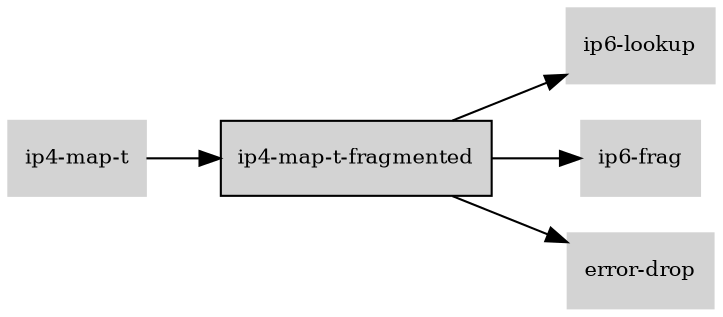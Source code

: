 digraph "ip4_map_t_fragmented_subgraph" {
  rankdir=LR;
  node [shape=box, style=filled, fontsize=10, color=lightgray, fontcolor=black, fillcolor=lightgray];
  "ip4-map-t-fragmented" [color=black, fontcolor=black, fillcolor=lightgray];
  edge [fontsize=8];
  "ip4-map-t-fragmented" -> "ip6-lookup";
  "ip4-map-t-fragmented" -> "ip6-frag";
  "ip4-map-t-fragmented" -> "error-drop";
  "ip4-map-t" -> "ip4-map-t-fragmented";
}
